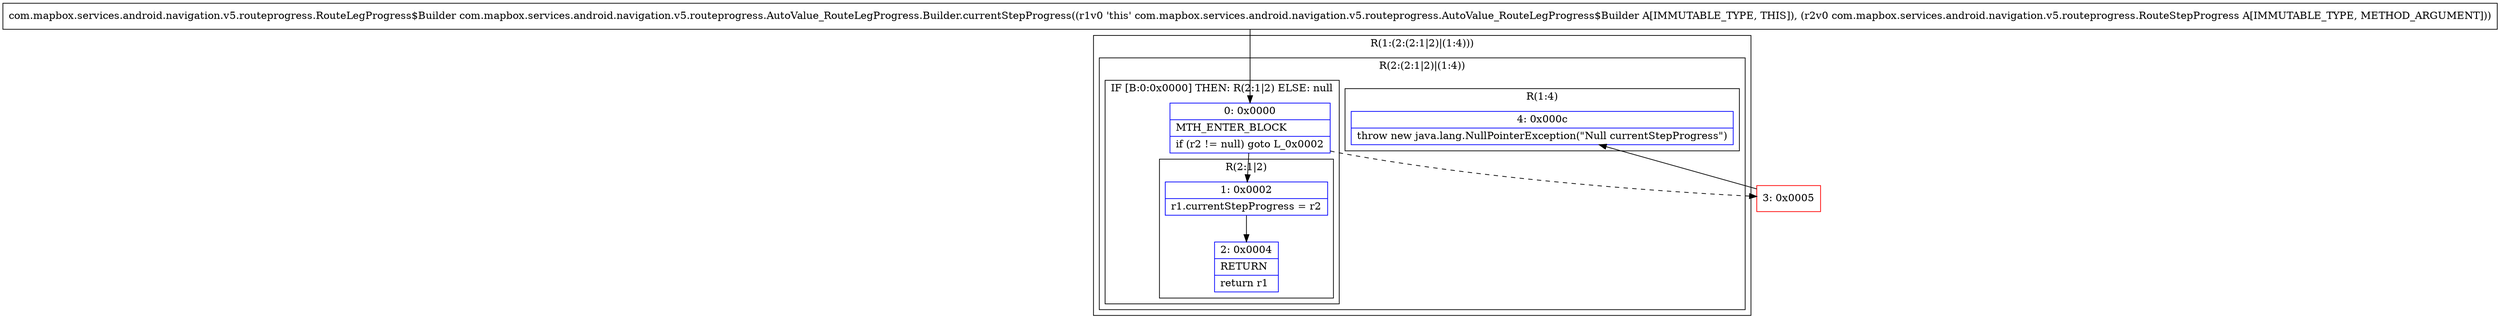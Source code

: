 digraph "CFG forcom.mapbox.services.android.navigation.v5.routeprogress.AutoValue_RouteLegProgress.Builder.currentStepProgress(Lcom\/mapbox\/services\/android\/navigation\/v5\/routeprogress\/RouteStepProgress;)Lcom\/mapbox\/services\/android\/navigation\/v5\/routeprogress\/RouteLegProgress$Builder;" {
subgraph cluster_Region_1922659876 {
label = "R(1:(2:(2:1|2)|(1:4)))";
node [shape=record,color=blue];
subgraph cluster_Region_96375793 {
label = "R(2:(2:1|2)|(1:4))";
node [shape=record,color=blue];
subgraph cluster_IfRegion_394081092 {
label = "IF [B:0:0x0000] THEN: R(2:1|2) ELSE: null";
node [shape=record,color=blue];
Node_0 [shape=record,label="{0\:\ 0x0000|MTH_ENTER_BLOCK\l|if (r2 != null) goto L_0x0002\l}"];
subgraph cluster_Region_1849624655 {
label = "R(2:1|2)";
node [shape=record,color=blue];
Node_1 [shape=record,label="{1\:\ 0x0002|r1.currentStepProgress = r2\l}"];
Node_2 [shape=record,label="{2\:\ 0x0004|RETURN\l|return r1\l}"];
}
}
subgraph cluster_Region_1462664186 {
label = "R(1:4)";
node [shape=record,color=blue];
Node_4 [shape=record,label="{4\:\ 0x000c|throw new java.lang.NullPointerException(\"Null currentStepProgress\")\l}"];
}
}
}
Node_3 [shape=record,color=red,label="{3\:\ 0x0005}"];
MethodNode[shape=record,label="{com.mapbox.services.android.navigation.v5.routeprogress.RouteLegProgress$Builder com.mapbox.services.android.navigation.v5.routeprogress.AutoValue_RouteLegProgress.Builder.currentStepProgress((r1v0 'this' com.mapbox.services.android.navigation.v5.routeprogress.AutoValue_RouteLegProgress$Builder A[IMMUTABLE_TYPE, THIS]), (r2v0 com.mapbox.services.android.navigation.v5.routeprogress.RouteStepProgress A[IMMUTABLE_TYPE, METHOD_ARGUMENT])) }"];
MethodNode -> Node_0;
Node_0 -> Node_1;
Node_0 -> Node_3[style=dashed];
Node_1 -> Node_2;
Node_3 -> Node_4;
}

